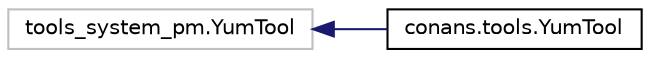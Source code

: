 digraph "Graphical Class Hierarchy"
{
 // LATEX_PDF_SIZE
  edge [fontname="Helvetica",fontsize="10",labelfontname="Helvetica",labelfontsize="10"];
  node [fontname="Helvetica",fontsize="10",shape=record];
  rankdir="LR";
  Node3295 [label="tools_system_pm.YumTool",height=0.2,width=0.4,color="grey75", fillcolor="white", style="filled",tooltip=" "];
  Node3295 -> Node0 [dir="back",color="midnightblue",fontsize="10",style="solid",fontname="Helvetica"];
  Node0 [label="conans.tools.YumTool",height=0.2,width=0.4,color="black", fillcolor="white", style="filled",URL="$classconans_1_1tools_1_1YumTool.html",tooltip=" "];
}
